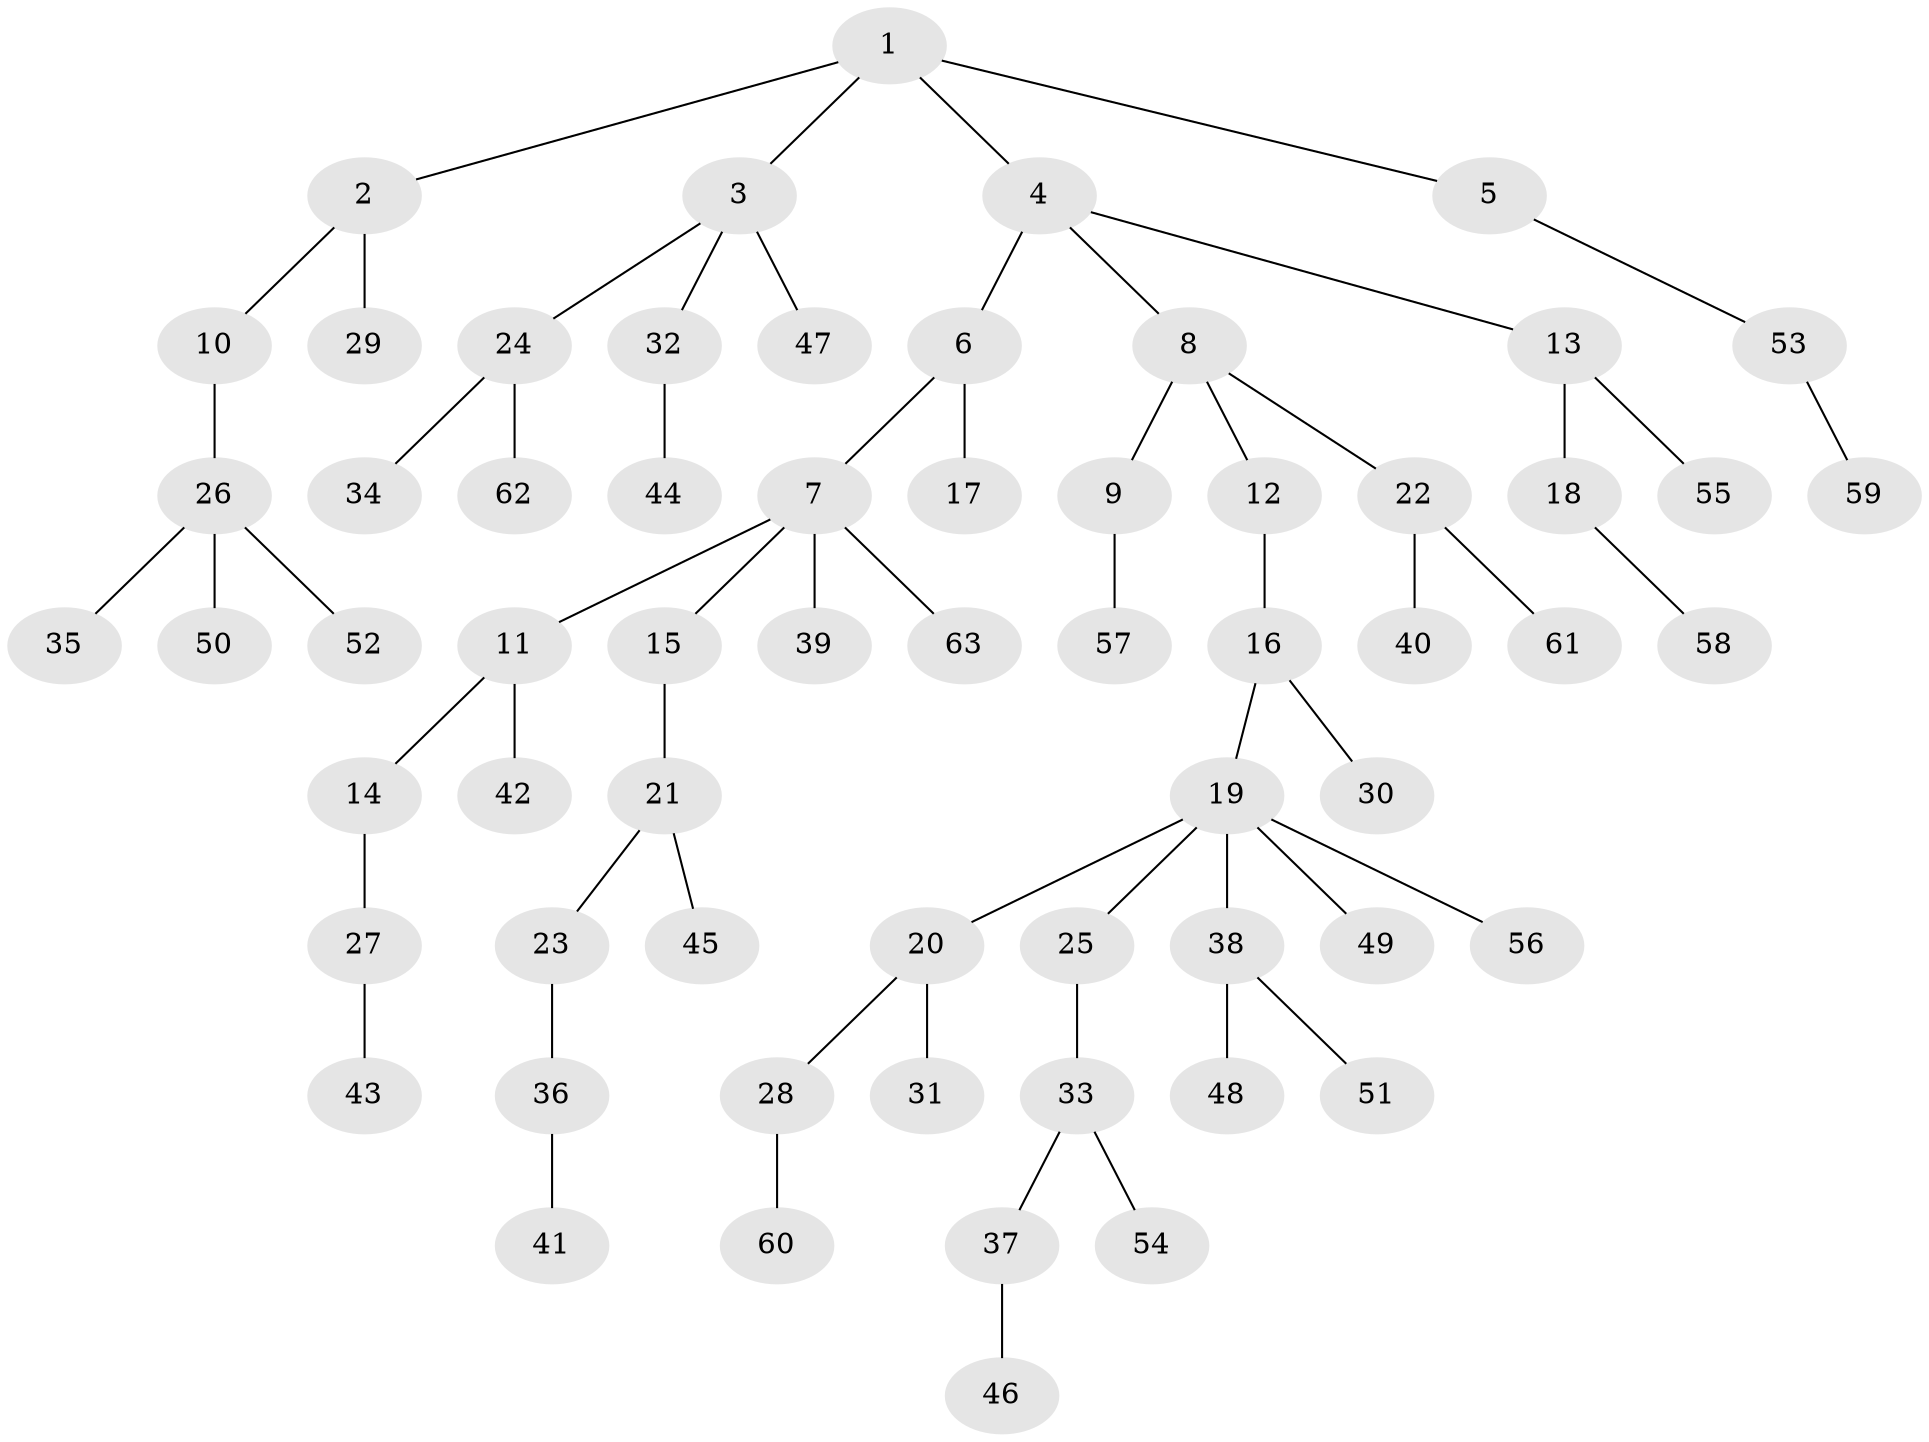 // Generated by graph-tools (version 1.1) at 2025/15/03/09/25 04:15:36]
// undirected, 63 vertices, 62 edges
graph export_dot {
graph [start="1"]
  node [color=gray90,style=filled];
  1;
  2;
  3;
  4;
  5;
  6;
  7;
  8;
  9;
  10;
  11;
  12;
  13;
  14;
  15;
  16;
  17;
  18;
  19;
  20;
  21;
  22;
  23;
  24;
  25;
  26;
  27;
  28;
  29;
  30;
  31;
  32;
  33;
  34;
  35;
  36;
  37;
  38;
  39;
  40;
  41;
  42;
  43;
  44;
  45;
  46;
  47;
  48;
  49;
  50;
  51;
  52;
  53;
  54;
  55;
  56;
  57;
  58;
  59;
  60;
  61;
  62;
  63;
  1 -- 2;
  1 -- 3;
  1 -- 4;
  1 -- 5;
  2 -- 10;
  2 -- 29;
  3 -- 24;
  3 -- 32;
  3 -- 47;
  4 -- 6;
  4 -- 8;
  4 -- 13;
  5 -- 53;
  6 -- 7;
  6 -- 17;
  7 -- 11;
  7 -- 15;
  7 -- 39;
  7 -- 63;
  8 -- 9;
  8 -- 12;
  8 -- 22;
  9 -- 57;
  10 -- 26;
  11 -- 14;
  11 -- 42;
  12 -- 16;
  13 -- 18;
  13 -- 55;
  14 -- 27;
  15 -- 21;
  16 -- 19;
  16 -- 30;
  18 -- 58;
  19 -- 20;
  19 -- 25;
  19 -- 38;
  19 -- 49;
  19 -- 56;
  20 -- 28;
  20 -- 31;
  21 -- 23;
  21 -- 45;
  22 -- 40;
  22 -- 61;
  23 -- 36;
  24 -- 34;
  24 -- 62;
  25 -- 33;
  26 -- 35;
  26 -- 50;
  26 -- 52;
  27 -- 43;
  28 -- 60;
  32 -- 44;
  33 -- 37;
  33 -- 54;
  36 -- 41;
  37 -- 46;
  38 -- 48;
  38 -- 51;
  53 -- 59;
}
